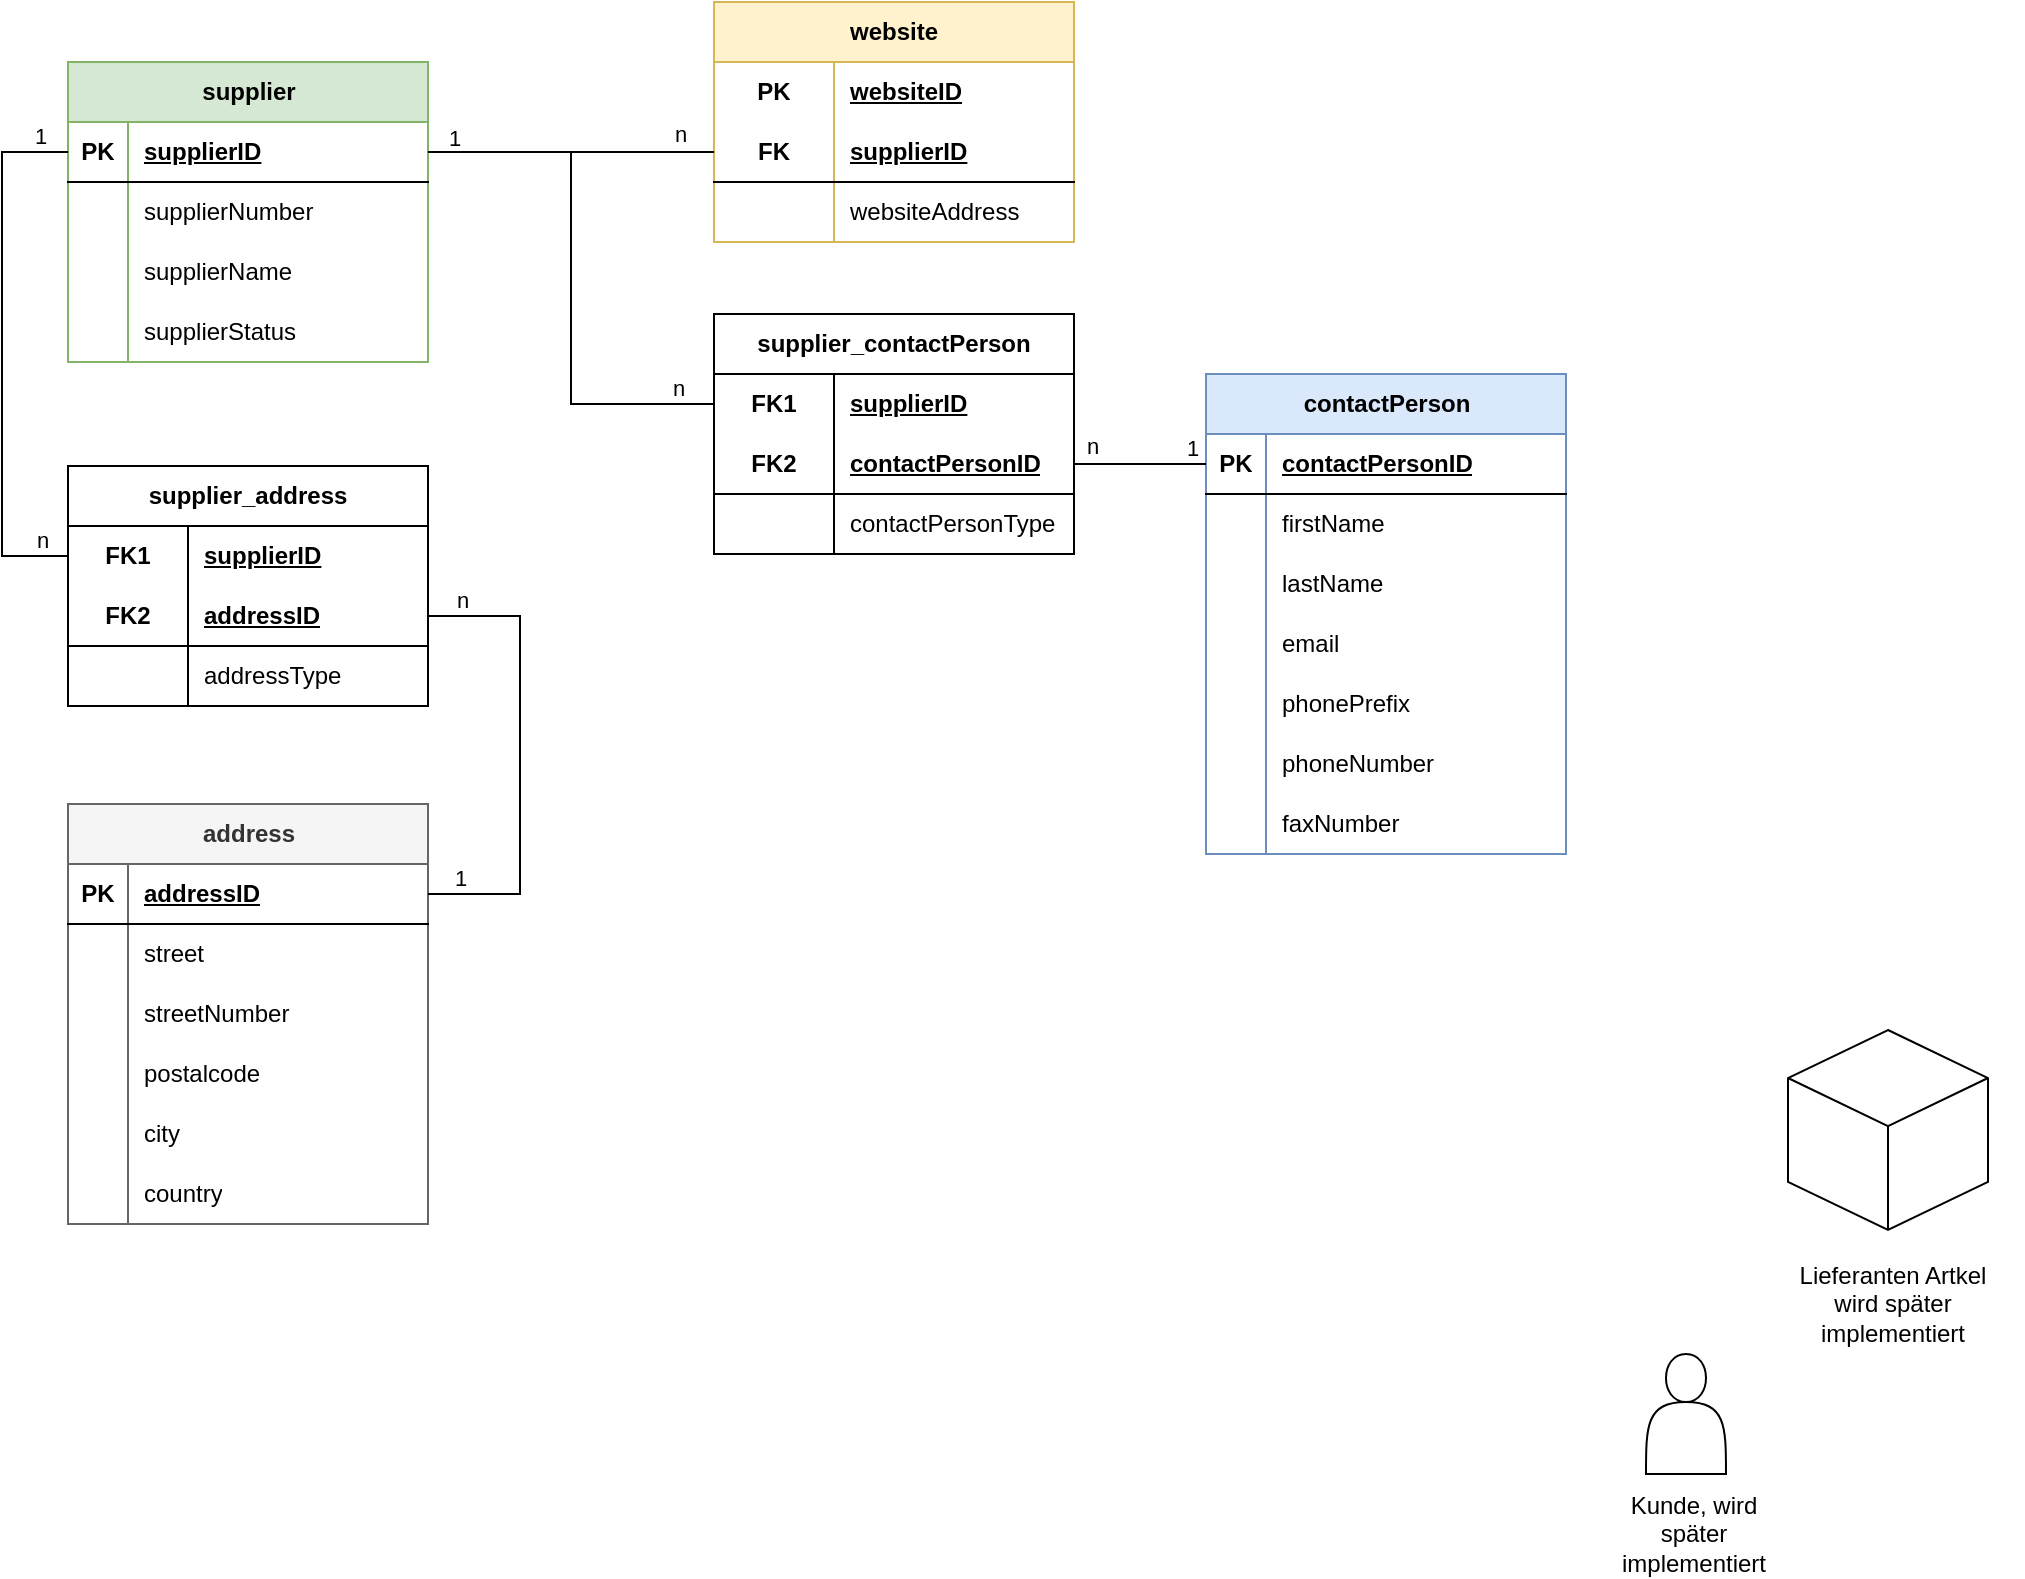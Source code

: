 <mxfile version="26.0.4">
  <diagram name="Seite-1" id="ZqkT0EBjjBWnLNbSsmL9">
    <mxGraphModel dx="1674" dy="844" grid="0" gridSize="10" guides="1" tooltips="1" connect="1" arrows="1" fold="1" page="1" pageScale="1" pageWidth="1169" pageHeight="827" math="0" shadow="0">
      <root>
        <mxCell id="0" />
        <mxCell id="1" parent="0" />
        <mxCell id="Qpo9xEbZR45TxY2aVurm-1" value="supplier" style="shape=table;startSize=30;container=1;collapsible=1;childLayout=tableLayout;fixedRows=1;rowLines=0;fontStyle=1;align=center;resizeLast=1;html=1;fillColor=#d5e8d4;strokeColor=#82b366;" parent="1" vertex="1">
          <mxGeometry x="54" y="38" width="180" height="150" as="geometry" />
        </mxCell>
        <mxCell id="Qpo9xEbZR45TxY2aVurm-2" value="" style="shape=tableRow;horizontal=0;startSize=0;swimlaneHead=0;swimlaneBody=0;fillColor=none;collapsible=0;dropTarget=0;points=[[0,0.5],[1,0.5]];portConstraint=eastwest;top=0;left=0;right=0;bottom=1;" parent="Qpo9xEbZR45TxY2aVurm-1" vertex="1">
          <mxGeometry y="30" width="180" height="30" as="geometry" />
        </mxCell>
        <mxCell id="Qpo9xEbZR45TxY2aVurm-3" value="PK" style="shape=partialRectangle;connectable=0;fillColor=none;top=0;left=0;bottom=0;right=0;fontStyle=1;overflow=hidden;whiteSpace=wrap;html=1;" parent="Qpo9xEbZR45TxY2aVurm-2" vertex="1">
          <mxGeometry width="30" height="30" as="geometry">
            <mxRectangle width="30" height="30" as="alternateBounds" />
          </mxGeometry>
        </mxCell>
        <mxCell id="Qpo9xEbZR45TxY2aVurm-4" value="supplierID" style="shape=partialRectangle;connectable=0;fillColor=none;top=0;left=0;bottom=0;right=0;align=left;spacingLeft=6;fontStyle=5;overflow=hidden;whiteSpace=wrap;html=1;" parent="Qpo9xEbZR45TxY2aVurm-2" vertex="1">
          <mxGeometry x="30" width="150" height="30" as="geometry">
            <mxRectangle width="150" height="30" as="alternateBounds" />
          </mxGeometry>
        </mxCell>
        <mxCell id="Qpo9xEbZR45TxY2aVurm-5" value="" style="shape=tableRow;horizontal=0;startSize=0;swimlaneHead=0;swimlaneBody=0;fillColor=none;collapsible=0;dropTarget=0;points=[[0,0.5],[1,0.5]];portConstraint=eastwest;top=0;left=0;right=0;bottom=0;" parent="Qpo9xEbZR45TxY2aVurm-1" vertex="1">
          <mxGeometry y="60" width="180" height="30" as="geometry" />
        </mxCell>
        <mxCell id="Qpo9xEbZR45TxY2aVurm-6" value="" style="shape=partialRectangle;connectable=0;fillColor=none;top=0;left=0;bottom=0;right=0;editable=1;overflow=hidden;whiteSpace=wrap;html=1;" parent="Qpo9xEbZR45TxY2aVurm-5" vertex="1">
          <mxGeometry width="30" height="30" as="geometry">
            <mxRectangle width="30" height="30" as="alternateBounds" />
          </mxGeometry>
        </mxCell>
        <mxCell id="Qpo9xEbZR45TxY2aVurm-7" value="supplierNumber" style="shape=partialRectangle;connectable=0;fillColor=none;top=0;left=0;bottom=0;right=0;align=left;spacingLeft=6;overflow=hidden;whiteSpace=wrap;html=1;" parent="Qpo9xEbZR45TxY2aVurm-5" vertex="1">
          <mxGeometry x="30" width="150" height="30" as="geometry">
            <mxRectangle width="150" height="30" as="alternateBounds" />
          </mxGeometry>
        </mxCell>
        <mxCell id="Qpo9xEbZR45TxY2aVurm-8" value="" style="shape=tableRow;horizontal=0;startSize=0;swimlaneHead=0;swimlaneBody=0;fillColor=none;collapsible=0;dropTarget=0;points=[[0,0.5],[1,0.5]];portConstraint=eastwest;top=0;left=0;right=0;bottom=0;" parent="Qpo9xEbZR45TxY2aVurm-1" vertex="1">
          <mxGeometry y="90" width="180" height="30" as="geometry" />
        </mxCell>
        <mxCell id="Qpo9xEbZR45TxY2aVurm-9" value="" style="shape=partialRectangle;connectable=0;fillColor=none;top=0;left=0;bottom=0;right=0;editable=1;overflow=hidden;whiteSpace=wrap;html=1;" parent="Qpo9xEbZR45TxY2aVurm-8" vertex="1">
          <mxGeometry width="30" height="30" as="geometry">
            <mxRectangle width="30" height="30" as="alternateBounds" />
          </mxGeometry>
        </mxCell>
        <mxCell id="Qpo9xEbZR45TxY2aVurm-10" value="supplierName" style="shape=partialRectangle;connectable=0;fillColor=none;top=0;left=0;bottom=0;right=0;align=left;spacingLeft=6;overflow=hidden;whiteSpace=wrap;html=1;" parent="Qpo9xEbZR45TxY2aVurm-8" vertex="1">
          <mxGeometry x="30" width="150" height="30" as="geometry">
            <mxRectangle width="150" height="30" as="alternateBounds" />
          </mxGeometry>
        </mxCell>
        <mxCell id="Qpo9xEbZR45TxY2aVurm-11" value="" style="shape=tableRow;horizontal=0;startSize=0;swimlaneHead=0;swimlaneBody=0;fillColor=none;collapsible=0;dropTarget=0;points=[[0,0.5],[1,0.5]];portConstraint=eastwest;top=0;left=0;right=0;bottom=0;" parent="Qpo9xEbZR45TxY2aVurm-1" vertex="1">
          <mxGeometry y="120" width="180" height="30" as="geometry" />
        </mxCell>
        <mxCell id="Qpo9xEbZR45TxY2aVurm-12" value="" style="shape=partialRectangle;connectable=0;fillColor=none;top=0;left=0;bottom=0;right=0;editable=1;overflow=hidden;whiteSpace=wrap;html=1;" parent="Qpo9xEbZR45TxY2aVurm-11" vertex="1">
          <mxGeometry width="30" height="30" as="geometry">
            <mxRectangle width="30" height="30" as="alternateBounds" />
          </mxGeometry>
        </mxCell>
        <mxCell id="Qpo9xEbZR45TxY2aVurm-13" value="supplierStatus" style="shape=partialRectangle;connectable=0;fillColor=none;top=0;left=0;bottom=0;right=0;align=left;spacingLeft=6;overflow=hidden;whiteSpace=wrap;html=1;" parent="Qpo9xEbZR45TxY2aVurm-11" vertex="1">
          <mxGeometry x="30" width="150" height="30" as="geometry">
            <mxRectangle width="150" height="30" as="alternateBounds" />
          </mxGeometry>
        </mxCell>
        <mxCell id="Qpo9xEbZR45TxY2aVurm-14" value="contactPerson" style="shape=table;startSize=30;container=1;collapsible=1;childLayout=tableLayout;fixedRows=1;rowLines=0;fontStyle=1;align=center;resizeLast=1;html=1;fillColor=#dae8fc;strokeColor=#6c8ebf;" parent="1" vertex="1">
          <mxGeometry x="623" y="194" width="180" height="240" as="geometry" />
        </mxCell>
        <mxCell id="Qpo9xEbZR45TxY2aVurm-15" value="" style="shape=tableRow;horizontal=0;startSize=0;swimlaneHead=0;swimlaneBody=0;fillColor=none;collapsible=0;dropTarget=0;points=[[0,0.5],[1,0.5]];portConstraint=eastwest;top=0;left=0;right=0;bottom=1;" parent="Qpo9xEbZR45TxY2aVurm-14" vertex="1">
          <mxGeometry y="30" width="180" height="30" as="geometry" />
        </mxCell>
        <mxCell id="Qpo9xEbZR45TxY2aVurm-16" value="PK" style="shape=partialRectangle;connectable=0;fillColor=none;top=0;left=0;bottom=0;right=0;fontStyle=1;overflow=hidden;whiteSpace=wrap;html=1;" parent="Qpo9xEbZR45TxY2aVurm-15" vertex="1">
          <mxGeometry width="30" height="30" as="geometry">
            <mxRectangle width="30" height="30" as="alternateBounds" />
          </mxGeometry>
        </mxCell>
        <mxCell id="Qpo9xEbZR45TxY2aVurm-17" value="contactPersonID" style="shape=partialRectangle;connectable=0;fillColor=none;top=0;left=0;bottom=0;right=0;align=left;spacingLeft=6;fontStyle=5;overflow=hidden;whiteSpace=wrap;html=1;" parent="Qpo9xEbZR45TxY2aVurm-15" vertex="1">
          <mxGeometry x="30" width="150" height="30" as="geometry">
            <mxRectangle width="150" height="30" as="alternateBounds" />
          </mxGeometry>
        </mxCell>
        <mxCell id="Qpo9xEbZR45TxY2aVurm-18" value="" style="shape=tableRow;horizontal=0;startSize=0;swimlaneHead=0;swimlaneBody=0;fillColor=none;collapsible=0;dropTarget=0;points=[[0,0.5],[1,0.5]];portConstraint=eastwest;top=0;left=0;right=0;bottom=0;" parent="Qpo9xEbZR45TxY2aVurm-14" vertex="1">
          <mxGeometry y="60" width="180" height="30" as="geometry" />
        </mxCell>
        <mxCell id="Qpo9xEbZR45TxY2aVurm-19" value="" style="shape=partialRectangle;connectable=0;fillColor=none;top=0;left=0;bottom=0;right=0;editable=1;overflow=hidden;whiteSpace=wrap;html=1;" parent="Qpo9xEbZR45TxY2aVurm-18" vertex="1">
          <mxGeometry width="30" height="30" as="geometry">
            <mxRectangle width="30" height="30" as="alternateBounds" />
          </mxGeometry>
        </mxCell>
        <mxCell id="Qpo9xEbZR45TxY2aVurm-20" value="firstName" style="shape=partialRectangle;connectable=0;fillColor=none;top=0;left=0;bottom=0;right=0;align=left;spacingLeft=6;overflow=hidden;whiteSpace=wrap;html=1;" parent="Qpo9xEbZR45TxY2aVurm-18" vertex="1">
          <mxGeometry x="30" width="150" height="30" as="geometry">
            <mxRectangle width="150" height="30" as="alternateBounds" />
          </mxGeometry>
        </mxCell>
        <mxCell id="Qpo9xEbZR45TxY2aVurm-21" value="" style="shape=tableRow;horizontal=0;startSize=0;swimlaneHead=0;swimlaneBody=0;fillColor=none;collapsible=0;dropTarget=0;points=[[0,0.5],[1,0.5]];portConstraint=eastwest;top=0;left=0;right=0;bottom=0;" parent="Qpo9xEbZR45TxY2aVurm-14" vertex="1">
          <mxGeometry y="90" width="180" height="30" as="geometry" />
        </mxCell>
        <mxCell id="Qpo9xEbZR45TxY2aVurm-22" value="" style="shape=partialRectangle;connectable=0;fillColor=none;top=0;left=0;bottom=0;right=0;editable=1;overflow=hidden;whiteSpace=wrap;html=1;" parent="Qpo9xEbZR45TxY2aVurm-21" vertex="1">
          <mxGeometry width="30" height="30" as="geometry">
            <mxRectangle width="30" height="30" as="alternateBounds" />
          </mxGeometry>
        </mxCell>
        <mxCell id="Qpo9xEbZR45TxY2aVurm-23" value="lastName" style="shape=partialRectangle;connectable=0;fillColor=none;top=0;left=0;bottom=0;right=0;align=left;spacingLeft=6;overflow=hidden;whiteSpace=wrap;html=1;" parent="Qpo9xEbZR45TxY2aVurm-21" vertex="1">
          <mxGeometry x="30" width="150" height="30" as="geometry">
            <mxRectangle width="150" height="30" as="alternateBounds" />
          </mxGeometry>
        </mxCell>
        <mxCell id="Qpo9xEbZR45TxY2aVurm-24" value="" style="shape=tableRow;horizontal=0;startSize=0;swimlaneHead=0;swimlaneBody=0;fillColor=none;collapsible=0;dropTarget=0;points=[[0,0.5],[1,0.5]];portConstraint=eastwest;top=0;left=0;right=0;bottom=0;" parent="Qpo9xEbZR45TxY2aVurm-14" vertex="1">
          <mxGeometry y="120" width="180" height="30" as="geometry" />
        </mxCell>
        <mxCell id="Qpo9xEbZR45TxY2aVurm-25" value="" style="shape=partialRectangle;connectable=0;fillColor=none;top=0;left=0;bottom=0;right=0;editable=1;overflow=hidden;whiteSpace=wrap;html=1;" parent="Qpo9xEbZR45TxY2aVurm-24" vertex="1">
          <mxGeometry width="30" height="30" as="geometry">
            <mxRectangle width="30" height="30" as="alternateBounds" />
          </mxGeometry>
        </mxCell>
        <mxCell id="Qpo9xEbZR45TxY2aVurm-26" value="email" style="shape=partialRectangle;connectable=0;fillColor=none;top=0;left=0;bottom=0;right=0;align=left;spacingLeft=6;overflow=hidden;whiteSpace=wrap;html=1;" parent="Qpo9xEbZR45TxY2aVurm-24" vertex="1">
          <mxGeometry x="30" width="150" height="30" as="geometry">
            <mxRectangle width="150" height="30" as="alternateBounds" />
          </mxGeometry>
        </mxCell>
        <mxCell id="Qpo9xEbZR45TxY2aVurm-68" value="" style="shape=tableRow;horizontal=0;startSize=0;swimlaneHead=0;swimlaneBody=0;fillColor=none;collapsible=0;dropTarget=0;points=[[0,0.5],[1,0.5]];portConstraint=eastwest;top=0;left=0;right=0;bottom=0;" parent="Qpo9xEbZR45TxY2aVurm-14" vertex="1">
          <mxGeometry y="150" width="180" height="30" as="geometry" />
        </mxCell>
        <mxCell id="Qpo9xEbZR45TxY2aVurm-69" value="" style="shape=partialRectangle;connectable=0;fillColor=none;top=0;left=0;bottom=0;right=0;editable=1;overflow=hidden;whiteSpace=wrap;html=1;" parent="Qpo9xEbZR45TxY2aVurm-68" vertex="1">
          <mxGeometry width="30" height="30" as="geometry">
            <mxRectangle width="30" height="30" as="alternateBounds" />
          </mxGeometry>
        </mxCell>
        <mxCell id="Qpo9xEbZR45TxY2aVurm-70" value="phonePrefix" style="shape=partialRectangle;connectable=0;fillColor=none;top=0;left=0;bottom=0;right=0;align=left;spacingLeft=6;overflow=hidden;whiteSpace=wrap;html=1;" parent="Qpo9xEbZR45TxY2aVurm-68" vertex="1">
          <mxGeometry x="30" width="150" height="30" as="geometry">
            <mxRectangle width="150" height="30" as="alternateBounds" />
          </mxGeometry>
        </mxCell>
        <mxCell id="Qpo9xEbZR45TxY2aVurm-71" value="" style="shape=tableRow;horizontal=0;startSize=0;swimlaneHead=0;swimlaneBody=0;fillColor=none;collapsible=0;dropTarget=0;points=[[0,0.5],[1,0.5]];portConstraint=eastwest;top=0;left=0;right=0;bottom=0;" parent="Qpo9xEbZR45TxY2aVurm-14" vertex="1">
          <mxGeometry y="180" width="180" height="30" as="geometry" />
        </mxCell>
        <mxCell id="Qpo9xEbZR45TxY2aVurm-72" value="" style="shape=partialRectangle;connectable=0;fillColor=none;top=0;left=0;bottom=0;right=0;editable=1;overflow=hidden;whiteSpace=wrap;html=1;" parent="Qpo9xEbZR45TxY2aVurm-71" vertex="1">
          <mxGeometry width="30" height="30" as="geometry">
            <mxRectangle width="30" height="30" as="alternateBounds" />
          </mxGeometry>
        </mxCell>
        <mxCell id="Qpo9xEbZR45TxY2aVurm-73" value="phoneNumber" style="shape=partialRectangle;connectable=0;fillColor=none;top=0;left=0;bottom=0;right=0;align=left;spacingLeft=6;overflow=hidden;whiteSpace=wrap;html=1;" parent="Qpo9xEbZR45TxY2aVurm-71" vertex="1">
          <mxGeometry x="30" width="150" height="30" as="geometry">
            <mxRectangle width="150" height="30" as="alternateBounds" />
          </mxGeometry>
        </mxCell>
        <mxCell id="Qpo9xEbZR45TxY2aVurm-74" value="" style="shape=tableRow;horizontal=0;startSize=0;swimlaneHead=0;swimlaneBody=0;fillColor=none;collapsible=0;dropTarget=0;points=[[0,0.5],[1,0.5]];portConstraint=eastwest;top=0;left=0;right=0;bottom=0;" parent="Qpo9xEbZR45TxY2aVurm-14" vertex="1">
          <mxGeometry y="210" width="180" height="30" as="geometry" />
        </mxCell>
        <mxCell id="Qpo9xEbZR45TxY2aVurm-75" value="" style="shape=partialRectangle;connectable=0;fillColor=none;top=0;left=0;bottom=0;right=0;editable=1;overflow=hidden;whiteSpace=wrap;html=1;" parent="Qpo9xEbZR45TxY2aVurm-74" vertex="1">
          <mxGeometry width="30" height="30" as="geometry">
            <mxRectangle width="30" height="30" as="alternateBounds" />
          </mxGeometry>
        </mxCell>
        <mxCell id="Qpo9xEbZR45TxY2aVurm-76" value="faxNumber" style="shape=partialRectangle;connectable=0;fillColor=none;top=0;left=0;bottom=0;right=0;align=left;spacingLeft=6;overflow=hidden;whiteSpace=wrap;html=1;" parent="Qpo9xEbZR45TxY2aVurm-74" vertex="1">
          <mxGeometry x="30" width="150" height="30" as="geometry">
            <mxRectangle width="150" height="30" as="alternateBounds" />
          </mxGeometry>
        </mxCell>
        <mxCell id="Qpo9xEbZR45TxY2aVurm-27" value="address" style="shape=table;startSize=30;container=1;collapsible=1;childLayout=tableLayout;fixedRows=1;rowLines=0;fontStyle=1;align=center;resizeLast=1;html=1;fillColor=#f5f5f5;strokeColor=#666666;fontColor=#333333;" parent="1" vertex="1">
          <mxGeometry x="54" y="409" width="180" height="210" as="geometry" />
        </mxCell>
        <mxCell id="Qpo9xEbZR45TxY2aVurm-28" value="" style="shape=tableRow;horizontal=0;startSize=0;swimlaneHead=0;swimlaneBody=0;fillColor=none;collapsible=0;dropTarget=0;points=[[0,0.5],[1,0.5]];portConstraint=eastwest;top=0;left=0;right=0;bottom=1;" parent="Qpo9xEbZR45TxY2aVurm-27" vertex="1">
          <mxGeometry y="30" width="180" height="30" as="geometry" />
        </mxCell>
        <mxCell id="Qpo9xEbZR45TxY2aVurm-29" value="PK" style="shape=partialRectangle;connectable=0;fillColor=none;top=0;left=0;bottom=0;right=0;fontStyle=1;overflow=hidden;whiteSpace=wrap;html=1;" parent="Qpo9xEbZR45TxY2aVurm-28" vertex="1">
          <mxGeometry width="30" height="30" as="geometry">
            <mxRectangle width="30" height="30" as="alternateBounds" />
          </mxGeometry>
        </mxCell>
        <mxCell id="Qpo9xEbZR45TxY2aVurm-30" value="addressID" style="shape=partialRectangle;connectable=0;fillColor=none;top=0;left=0;bottom=0;right=0;align=left;spacingLeft=6;fontStyle=5;overflow=hidden;whiteSpace=wrap;html=1;" parent="Qpo9xEbZR45TxY2aVurm-28" vertex="1">
          <mxGeometry x="30" width="150" height="30" as="geometry">
            <mxRectangle width="150" height="30" as="alternateBounds" />
          </mxGeometry>
        </mxCell>
        <mxCell id="Qpo9xEbZR45TxY2aVurm-31" value="" style="shape=tableRow;horizontal=0;startSize=0;swimlaneHead=0;swimlaneBody=0;fillColor=none;collapsible=0;dropTarget=0;points=[[0,0.5],[1,0.5]];portConstraint=eastwest;top=0;left=0;right=0;bottom=0;" parent="Qpo9xEbZR45TxY2aVurm-27" vertex="1">
          <mxGeometry y="60" width="180" height="30" as="geometry" />
        </mxCell>
        <mxCell id="Qpo9xEbZR45TxY2aVurm-32" value="" style="shape=partialRectangle;connectable=0;fillColor=none;top=0;left=0;bottom=0;right=0;editable=1;overflow=hidden;whiteSpace=wrap;html=1;" parent="Qpo9xEbZR45TxY2aVurm-31" vertex="1">
          <mxGeometry width="30" height="30" as="geometry">
            <mxRectangle width="30" height="30" as="alternateBounds" />
          </mxGeometry>
        </mxCell>
        <mxCell id="Qpo9xEbZR45TxY2aVurm-33" value="street" style="shape=partialRectangle;connectable=0;fillColor=none;top=0;left=0;bottom=0;right=0;align=left;spacingLeft=6;overflow=hidden;whiteSpace=wrap;html=1;" parent="Qpo9xEbZR45TxY2aVurm-31" vertex="1">
          <mxGeometry x="30" width="150" height="30" as="geometry">
            <mxRectangle width="150" height="30" as="alternateBounds" />
          </mxGeometry>
        </mxCell>
        <mxCell id="Qpo9xEbZR45TxY2aVurm-34" value="" style="shape=tableRow;horizontal=0;startSize=0;swimlaneHead=0;swimlaneBody=0;fillColor=none;collapsible=0;dropTarget=0;points=[[0,0.5],[1,0.5]];portConstraint=eastwest;top=0;left=0;right=0;bottom=0;" parent="Qpo9xEbZR45TxY2aVurm-27" vertex="1">
          <mxGeometry y="90" width="180" height="30" as="geometry" />
        </mxCell>
        <mxCell id="Qpo9xEbZR45TxY2aVurm-35" value="" style="shape=partialRectangle;connectable=0;fillColor=none;top=0;left=0;bottom=0;right=0;editable=1;overflow=hidden;whiteSpace=wrap;html=1;" parent="Qpo9xEbZR45TxY2aVurm-34" vertex="1">
          <mxGeometry width="30" height="30" as="geometry">
            <mxRectangle width="30" height="30" as="alternateBounds" />
          </mxGeometry>
        </mxCell>
        <mxCell id="Qpo9xEbZR45TxY2aVurm-36" value="streetNumber" style="shape=partialRectangle;connectable=0;fillColor=none;top=0;left=0;bottom=0;right=0;align=left;spacingLeft=6;overflow=hidden;whiteSpace=wrap;html=1;" parent="Qpo9xEbZR45TxY2aVurm-34" vertex="1">
          <mxGeometry x="30" width="150" height="30" as="geometry">
            <mxRectangle width="150" height="30" as="alternateBounds" />
          </mxGeometry>
        </mxCell>
        <mxCell id="Qpo9xEbZR45TxY2aVurm-37" value="" style="shape=tableRow;horizontal=0;startSize=0;swimlaneHead=0;swimlaneBody=0;fillColor=none;collapsible=0;dropTarget=0;points=[[0,0.5],[1,0.5]];portConstraint=eastwest;top=0;left=0;right=0;bottom=0;" parent="Qpo9xEbZR45TxY2aVurm-27" vertex="1">
          <mxGeometry y="120" width="180" height="30" as="geometry" />
        </mxCell>
        <mxCell id="Qpo9xEbZR45TxY2aVurm-38" value="" style="shape=partialRectangle;connectable=0;fillColor=none;top=0;left=0;bottom=0;right=0;editable=1;overflow=hidden;whiteSpace=wrap;html=1;" parent="Qpo9xEbZR45TxY2aVurm-37" vertex="1">
          <mxGeometry width="30" height="30" as="geometry">
            <mxRectangle width="30" height="30" as="alternateBounds" />
          </mxGeometry>
        </mxCell>
        <mxCell id="Qpo9xEbZR45TxY2aVurm-39" value="postalcode" style="shape=partialRectangle;connectable=0;fillColor=none;top=0;left=0;bottom=0;right=0;align=left;spacingLeft=6;overflow=hidden;whiteSpace=wrap;html=1;" parent="Qpo9xEbZR45TxY2aVurm-37" vertex="1">
          <mxGeometry x="30" width="150" height="30" as="geometry">
            <mxRectangle width="150" height="30" as="alternateBounds" />
          </mxGeometry>
        </mxCell>
        <mxCell id="Qpo9xEbZR45TxY2aVurm-56" value="" style="shape=tableRow;horizontal=0;startSize=0;swimlaneHead=0;swimlaneBody=0;fillColor=none;collapsible=0;dropTarget=0;points=[[0,0.5],[1,0.5]];portConstraint=eastwest;top=0;left=0;right=0;bottom=0;" parent="Qpo9xEbZR45TxY2aVurm-27" vertex="1">
          <mxGeometry y="150" width="180" height="30" as="geometry" />
        </mxCell>
        <mxCell id="Qpo9xEbZR45TxY2aVurm-57" value="" style="shape=partialRectangle;connectable=0;fillColor=none;top=0;left=0;bottom=0;right=0;editable=1;overflow=hidden;whiteSpace=wrap;html=1;" parent="Qpo9xEbZR45TxY2aVurm-56" vertex="1">
          <mxGeometry width="30" height="30" as="geometry">
            <mxRectangle width="30" height="30" as="alternateBounds" />
          </mxGeometry>
        </mxCell>
        <mxCell id="Qpo9xEbZR45TxY2aVurm-58" value="city" style="shape=partialRectangle;connectable=0;fillColor=none;top=0;left=0;bottom=0;right=0;align=left;spacingLeft=6;overflow=hidden;whiteSpace=wrap;html=1;" parent="Qpo9xEbZR45TxY2aVurm-56" vertex="1">
          <mxGeometry x="30" width="150" height="30" as="geometry">
            <mxRectangle width="150" height="30" as="alternateBounds" />
          </mxGeometry>
        </mxCell>
        <mxCell id="Qpo9xEbZR45TxY2aVurm-59" value="" style="shape=tableRow;horizontal=0;startSize=0;swimlaneHead=0;swimlaneBody=0;fillColor=none;collapsible=0;dropTarget=0;points=[[0,0.5],[1,0.5]];portConstraint=eastwest;top=0;left=0;right=0;bottom=0;" parent="Qpo9xEbZR45TxY2aVurm-27" vertex="1">
          <mxGeometry y="180" width="180" height="30" as="geometry" />
        </mxCell>
        <mxCell id="Qpo9xEbZR45TxY2aVurm-60" value="" style="shape=partialRectangle;connectable=0;fillColor=none;top=0;left=0;bottom=0;right=0;editable=1;overflow=hidden;whiteSpace=wrap;html=1;" parent="Qpo9xEbZR45TxY2aVurm-59" vertex="1">
          <mxGeometry width="30" height="30" as="geometry">
            <mxRectangle width="30" height="30" as="alternateBounds" />
          </mxGeometry>
        </mxCell>
        <mxCell id="Qpo9xEbZR45TxY2aVurm-61" value="country" style="shape=partialRectangle;connectable=0;fillColor=none;top=0;left=0;bottom=0;right=0;align=left;spacingLeft=6;overflow=hidden;whiteSpace=wrap;html=1;" parent="Qpo9xEbZR45TxY2aVurm-59" vertex="1">
          <mxGeometry x="30" width="150" height="30" as="geometry">
            <mxRectangle width="150" height="30" as="alternateBounds" />
          </mxGeometry>
        </mxCell>
        <mxCell id="Qpo9xEbZR45TxY2aVurm-43" value="supplier_address" style="shape=table;startSize=30;container=1;collapsible=1;childLayout=tableLayout;fixedRows=1;rowLines=0;fontStyle=1;align=center;resizeLast=1;html=1;whiteSpace=wrap;" parent="1" vertex="1">
          <mxGeometry x="54" y="240" width="180" height="120" as="geometry" />
        </mxCell>
        <mxCell id="Qpo9xEbZR45TxY2aVurm-44" value="" style="shape=tableRow;horizontal=0;startSize=0;swimlaneHead=0;swimlaneBody=0;fillColor=none;collapsible=0;dropTarget=0;points=[[0,0.5],[1,0.5]];portConstraint=eastwest;top=0;left=0;right=0;bottom=0;html=1;" parent="Qpo9xEbZR45TxY2aVurm-43" vertex="1">
          <mxGeometry y="30" width="180" height="30" as="geometry" />
        </mxCell>
        <mxCell id="Qpo9xEbZR45TxY2aVurm-45" value="FK1" style="shape=partialRectangle;connectable=0;fillColor=none;top=0;left=0;bottom=0;right=0;fontStyle=1;overflow=hidden;html=1;whiteSpace=wrap;" parent="Qpo9xEbZR45TxY2aVurm-44" vertex="1">
          <mxGeometry width="60" height="30" as="geometry">
            <mxRectangle width="60" height="30" as="alternateBounds" />
          </mxGeometry>
        </mxCell>
        <mxCell id="Qpo9xEbZR45TxY2aVurm-46" value="supplierID" style="shape=partialRectangle;connectable=0;fillColor=none;top=0;left=0;bottom=0;right=0;align=left;spacingLeft=6;fontStyle=5;overflow=hidden;html=1;whiteSpace=wrap;" parent="Qpo9xEbZR45TxY2aVurm-44" vertex="1">
          <mxGeometry x="60" width="120" height="30" as="geometry">
            <mxRectangle width="120" height="30" as="alternateBounds" />
          </mxGeometry>
        </mxCell>
        <mxCell id="Qpo9xEbZR45TxY2aVurm-47" value="" style="shape=tableRow;horizontal=0;startSize=0;swimlaneHead=0;swimlaneBody=0;fillColor=none;collapsible=0;dropTarget=0;points=[[0,0.5],[1,0.5]];portConstraint=eastwest;top=0;left=0;right=0;bottom=1;html=1;" parent="Qpo9xEbZR45TxY2aVurm-43" vertex="1">
          <mxGeometry y="60" width="180" height="30" as="geometry" />
        </mxCell>
        <mxCell id="Qpo9xEbZR45TxY2aVurm-48" value="FK2" style="shape=partialRectangle;connectable=0;fillColor=none;top=0;left=0;bottom=0;right=0;fontStyle=1;overflow=hidden;html=1;whiteSpace=wrap;" parent="Qpo9xEbZR45TxY2aVurm-47" vertex="1">
          <mxGeometry width="60" height="30" as="geometry">
            <mxRectangle width="60" height="30" as="alternateBounds" />
          </mxGeometry>
        </mxCell>
        <mxCell id="Qpo9xEbZR45TxY2aVurm-49" value="addressID" style="shape=partialRectangle;connectable=0;fillColor=none;top=0;left=0;bottom=0;right=0;align=left;spacingLeft=6;fontStyle=5;overflow=hidden;html=1;whiteSpace=wrap;" parent="Qpo9xEbZR45TxY2aVurm-47" vertex="1">
          <mxGeometry x="60" width="120" height="30" as="geometry">
            <mxRectangle width="120" height="30" as="alternateBounds" />
          </mxGeometry>
        </mxCell>
        <mxCell id="Qpo9xEbZR45TxY2aVurm-50" value="" style="shape=tableRow;horizontal=0;startSize=0;swimlaneHead=0;swimlaneBody=0;fillColor=none;collapsible=0;dropTarget=0;points=[[0,0.5],[1,0.5]];portConstraint=eastwest;top=0;left=0;right=0;bottom=0;html=1;" parent="Qpo9xEbZR45TxY2aVurm-43" vertex="1">
          <mxGeometry y="90" width="180" height="30" as="geometry" />
        </mxCell>
        <mxCell id="Qpo9xEbZR45TxY2aVurm-51" value="" style="shape=partialRectangle;connectable=0;fillColor=none;top=0;left=0;bottom=0;right=0;editable=1;overflow=hidden;html=1;whiteSpace=wrap;" parent="Qpo9xEbZR45TxY2aVurm-50" vertex="1">
          <mxGeometry width="60" height="30" as="geometry">
            <mxRectangle width="60" height="30" as="alternateBounds" />
          </mxGeometry>
        </mxCell>
        <mxCell id="Qpo9xEbZR45TxY2aVurm-52" value="addressType" style="shape=partialRectangle;connectable=0;fillColor=none;top=0;left=0;bottom=0;right=0;align=left;spacingLeft=6;overflow=hidden;html=1;whiteSpace=wrap;" parent="Qpo9xEbZR45TxY2aVurm-50" vertex="1">
          <mxGeometry x="60" width="120" height="30" as="geometry">
            <mxRectangle width="120" height="30" as="alternateBounds" />
          </mxGeometry>
        </mxCell>
        <mxCell id="Qpo9xEbZR45TxY2aVurm-77" value="supplier_contactPerson" style="shape=table;startSize=30;container=1;collapsible=1;childLayout=tableLayout;fixedRows=1;rowLines=0;fontStyle=1;align=center;resizeLast=1;html=1;whiteSpace=wrap;" parent="1" vertex="1">
          <mxGeometry x="377" y="164" width="180" height="120" as="geometry" />
        </mxCell>
        <mxCell id="Qpo9xEbZR45TxY2aVurm-78" value="" style="shape=tableRow;horizontal=0;startSize=0;swimlaneHead=0;swimlaneBody=0;fillColor=none;collapsible=0;dropTarget=0;points=[[0,0.5],[1,0.5]];portConstraint=eastwest;top=0;left=0;right=0;bottom=0;html=1;" parent="Qpo9xEbZR45TxY2aVurm-77" vertex="1">
          <mxGeometry y="30" width="180" height="30" as="geometry" />
        </mxCell>
        <mxCell id="Qpo9xEbZR45TxY2aVurm-79" value="FK1" style="shape=partialRectangle;connectable=0;fillColor=none;top=0;left=0;bottom=0;right=0;fontStyle=1;overflow=hidden;html=1;whiteSpace=wrap;" parent="Qpo9xEbZR45TxY2aVurm-78" vertex="1">
          <mxGeometry width="60" height="30" as="geometry">
            <mxRectangle width="60" height="30" as="alternateBounds" />
          </mxGeometry>
        </mxCell>
        <mxCell id="Qpo9xEbZR45TxY2aVurm-80" value="supplierID" style="shape=partialRectangle;connectable=0;fillColor=none;top=0;left=0;bottom=0;right=0;align=left;spacingLeft=6;fontStyle=5;overflow=hidden;html=1;whiteSpace=wrap;" parent="Qpo9xEbZR45TxY2aVurm-78" vertex="1">
          <mxGeometry x="60" width="120" height="30" as="geometry">
            <mxRectangle width="120" height="30" as="alternateBounds" />
          </mxGeometry>
        </mxCell>
        <mxCell id="Qpo9xEbZR45TxY2aVurm-81" value="" style="shape=tableRow;horizontal=0;startSize=0;swimlaneHead=0;swimlaneBody=0;fillColor=none;collapsible=0;dropTarget=0;points=[[0,0.5],[1,0.5]];portConstraint=eastwest;top=0;left=0;right=0;bottom=1;html=1;" parent="Qpo9xEbZR45TxY2aVurm-77" vertex="1">
          <mxGeometry y="60" width="180" height="30" as="geometry" />
        </mxCell>
        <mxCell id="Qpo9xEbZR45TxY2aVurm-82" value="FK2" style="shape=partialRectangle;connectable=0;fillColor=none;top=0;left=0;bottom=0;right=0;fontStyle=1;overflow=hidden;html=1;whiteSpace=wrap;" parent="Qpo9xEbZR45TxY2aVurm-81" vertex="1">
          <mxGeometry width="60" height="30" as="geometry">
            <mxRectangle width="60" height="30" as="alternateBounds" />
          </mxGeometry>
        </mxCell>
        <mxCell id="Qpo9xEbZR45TxY2aVurm-83" value="contactPersonID" style="shape=partialRectangle;connectable=0;fillColor=none;top=0;left=0;bottom=0;right=0;align=left;spacingLeft=6;fontStyle=5;overflow=hidden;html=1;whiteSpace=wrap;" parent="Qpo9xEbZR45TxY2aVurm-81" vertex="1">
          <mxGeometry x="60" width="120" height="30" as="geometry">
            <mxRectangle width="120" height="30" as="alternateBounds" />
          </mxGeometry>
        </mxCell>
        <mxCell id="Qpo9xEbZR45TxY2aVurm-87" value="" style="shape=tableRow;horizontal=0;startSize=0;swimlaneHead=0;swimlaneBody=0;fillColor=none;collapsible=0;dropTarget=0;points=[[0,0.5],[1,0.5]];portConstraint=eastwest;top=0;left=0;right=0;bottom=0;html=1;" parent="Qpo9xEbZR45TxY2aVurm-77" vertex="1">
          <mxGeometry y="90" width="180" height="30" as="geometry" />
        </mxCell>
        <mxCell id="Qpo9xEbZR45TxY2aVurm-88" value="" style="shape=partialRectangle;connectable=0;fillColor=none;top=0;left=0;bottom=0;right=0;editable=1;overflow=hidden;html=1;whiteSpace=wrap;" parent="Qpo9xEbZR45TxY2aVurm-87" vertex="1">
          <mxGeometry width="60" height="30" as="geometry">
            <mxRectangle width="60" height="30" as="alternateBounds" />
          </mxGeometry>
        </mxCell>
        <mxCell id="Qpo9xEbZR45TxY2aVurm-89" value="contactPersonType" style="shape=partialRectangle;connectable=0;fillColor=none;top=0;left=0;bottom=0;right=0;align=left;spacingLeft=6;overflow=hidden;html=1;whiteSpace=wrap;" parent="Qpo9xEbZR45TxY2aVurm-87" vertex="1">
          <mxGeometry x="60" width="120" height="30" as="geometry">
            <mxRectangle width="120" height="30" as="alternateBounds" />
          </mxGeometry>
        </mxCell>
        <mxCell id="Qpo9xEbZR45TxY2aVurm-108" value="website" style="shape=table;startSize=30;container=1;collapsible=1;childLayout=tableLayout;fixedRows=1;rowLines=0;fontStyle=1;align=center;resizeLast=1;html=1;whiteSpace=wrap;fillColor=#fff2cc;strokeColor=#d6b656;" parent="1" vertex="1">
          <mxGeometry x="377" y="8" width="180" height="120" as="geometry" />
        </mxCell>
        <mxCell id="Qpo9xEbZR45TxY2aVurm-109" value="" style="shape=tableRow;horizontal=0;startSize=0;swimlaneHead=0;swimlaneBody=0;fillColor=none;collapsible=0;dropTarget=0;points=[[0,0.5],[1,0.5]];portConstraint=eastwest;top=0;left=0;right=0;bottom=0;html=1;" parent="Qpo9xEbZR45TxY2aVurm-108" vertex="1">
          <mxGeometry y="30" width="180" height="30" as="geometry" />
        </mxCell>
        <mxCell id="Qpo9xEbZR45TxY2aVurm-110" value="PK" style="shape=partialRectangle;connectable=0;fillColor=none;top=0;left=0;bottom=0;right=0;fontStyle=1;overflow=hidden;html=1;whiteSpace=wrap;" parent="Qpo9xEbZR45TxY2aVurm-109" vertex="1">
          <mxGeometry width="60" height="30" as="geometry">
            <mxRectangle width="60" height="30" as="alternateBounds" />
          </mxGeometry>
        </mxCell>
        <mxCell id="Qpo9xEbZR45TxY2aVurm-111" value="websiteID" style="shape=partialRectangle;connectable=0;fillColor=none;top=0;left=0;bottom=0;right=0;align=left;spacingLeft=6;fontStyle=5;overflow=hidden;html=1;whiteSpace=wrap;" parent="Qpo9xEbZR45TxY2aVurm-109" vertex="1">
          <mxGeometry x="60" width="120" height="30" as="geometry">
            <mxRectangle width="120" height="30" as="alternateBounds" />
          </mxGeometry>
        </mxCell>
        <mxCell id="Qpo9xEbZR45TxY2aVurm-112" value="" style="shape=tableRow;horizontal=0;startSize=0;swimlaneHead=0;swimlaneBody=0;fillColor=none;collapsible=0;dropTarget=0;points=[[0,0.5],[1,0.5]];portConstraint=eastwest;top=0;left=0;right=0;bottom=1;html=1;" parent="Qpo9xEbZR45TxY2aVurm-108" vertex="1">
          <mxGeometry y="60" width="180" height="30" as="geometry" />
        </mxCell>
        <mxCell id="Qpo9xEbZR45TxY2aVurm-113" value="FK" style="shape=partialRectangle;connectable=0;fillColor=none;top=0;left=0;bottom=0;right=0;fontStyle=1;overflow=hidden;html=1;whiteSpace=wrap;" parent="Qpo9xEbZR45TxY2aVurm-112" vertex="1">
          <mxGeometry width="60" height="30" as="geometry">
            <mxRectangle width="60" height="30" as="alternateBounds" />
          </mxGeometry>
        </mxCell>
        <mxCell id="Qpo9xEbZR45TxY2aVurm-114" value="supplierID" style="shape=partialRectangle;connectable=0;fillColor=none;top=0;left=0;bottom=0;right=0;align=left;spacingLeft=6;fontStyle=5;overflow=hidden;html=1;whiteSpace=wrap;" parent="Qpo9xEbZR45TxY2aVurm-112" vertex="1">
          <mxGeometry x="60" width="120" height="30" as="geometry">
            <mxRectangle width="120" height="30" as="alternateBounds" />
          </mxGeometry>
        </mxCell>
        <mxCell id="Qpo9xEbZR45TxY2aVurm-115" value="" style="shape=tableRow;horizontal=0;startSize=0;swimlaneHead=0;swimlaneBody=0;fillColor=none;collapsible=0;dropTarget=0;points=[[0,0.5],[1,0.5]];portConstraint=eastwest;top=0;left=0;right=0;bottom=0;html=1;" parent="Qpo9xEbZR45TxY2aVurm-108" vertex="1">
          <mxGeometry y="90" width="180" height="30" as="geometry" />
        </mxCell>
        <mxCell id="Qpo9xEbZR45TxY2aVurm-116" value="" style="shape=partialRectangle;connectable=0;fillColor=none;top=0;left=0;bottom=0;right=0;editable=1;overflow=hidden;html=1;whiteSpace=wrap;" parent="Qpo9xEbZR45TxY2aVurm-115" vertex="1">
          <mxGeometry width="60" height="30" as="geometry">
            <mxRectangle width="60" height="30" as="alternateBounds" />
          </mxGeometry>
        </mxCell>
        <mxCell id="Qpo9xEbZR45TxY2aVurm-117" value="websiteAddress" style="shape=partialRectangle;connectable=0;fillColor=none;top=0;left=0;bottom=0;right=0;align=left;spacingLeft=6;overflow=hidden;html=1;whiteSpace=wrap;" parent="Qpo9xEbZR45TxY2aVurm-115" vertex="1">
          <mxGeometry x="60" width="120" height="30" as="geometry">
            <mxRectangle width="120" height="30" as="alternateBounds" />
          </mxGeometry>
        </mxCell>
        <mxCell id="Qpo9xEbZR45TxY2aVurm-126" style="edgeStyle=orthogonalEdgeStyle;rounded=0;orthogonalLoop=1;jettySize=auto;html=1;entryX=1;entryY=0.5;entryDx=0;entryDy=0;endArrow=none;endFill=0;" parent="1" source="Qpo9xEbZR45TxY2aVurm-15" target="Qpo9xEbZR45TxY2aVurm-81" edge="1">
          <mxGeometry relative="1" as="geometry" />
        </mxCell>
        <mxCell id="Qpo9xEbZR45TxY2aVurm-127" value="n" style="edgeLabel;html=1;align=center;verticalAlign=middle;resizable=0;points=[];" parent="Qpo9xEbZR45TxY2aVurm-126" vertex="1" connectable="0">
          <mxGeometry x="0.744" y="-1" relative="1" as="geometry">
            <mxPoint y="-8" as="offset" />
          </mxGeometry>
        </mxCell>
        <mxCell id="Qpo9xEbZR45TxY2aVurm-128" value="1" style="edgeLabel;html=1;align=center;verticalAlign=middle;resizable=0;points=[];" parent="Qpo9xEbZR45TxY2aVurm-126" vertex="1" connectable="0">
          <mxGeometry x="-0.792" relative="1" as="geometry">
            <mxPoint y="-8" as="offset" />
          </mxGeometry>
        </mxCell>
        <mxCell id="Qpo9xEbZR45TxY2aVurm-129" style="edgeStyle=orthogonalEdgeStyle;rounded=0;orthogonalLoop=1;jettySize=auto;html=1;entryX=0;entryY=0.5;entryDx=0;entryDy=0;endArrow=none;endFill=0;" parent="1" source="Qpo9xEbZR45TxY2aVurm-2" target="Qpo9xEbZR45TxY2aVurm-112" edge="1">
          <mxGeometry relative="1" as="geometry" />
        </mxCell>
        <mxCell id="Qpo9xEbZR45TxY2aVurm-131" value="n" style="edgeLabel;html=1;align=center;verticalAlign=middle;resizable=0;points=[];" parent="Qpo9xEbZR45TxY2aVurm-129" vertex="1" connectable="0">
          <mxGeometry x="0.764" y="1" relative="1" as="geometry">
            <mxPoint y="-8" as="offset" />
          </mxGeometry>
        </mxCell>
        <mxCell id="Qpo9xEbZR45TxY2aVurm-130" value="1" style="edgeLabel;html=1;align=center;verticalAlign=middle;resizable=0;points=[];" parent="Qpo9xEbZR45TxY2aVurm-129" vertex="1" connectable="0">
          <mxGeometry x="-0.806" relative="1" as="geometry">
            <mxPoint x="-1" y="-7" as="offset" />
          </mxGeometry>
        </mxCell>
        <mxCell id="Qpo9xEbZR45TxY2aVurm-132" style="edgeStyle=orthogonalEdgeStyle;rounded=0;orthogonalLoop=1;jettySize=auto;html=1;entryX=0;entryY=0.5;entryDx=0;entryDy=0;endArrow=none;endFill=0;" parent="1" source="Qpo9xEbZR45TxY2aVurm-2" target="Qpo9xEbZR45TxY2aVurm-78" edge="1">
          <mxGeometry relative="1" as="geometry" />
        </mxCell>
        <mxCell id="Qpo9xEbZR45TxY2aVurm-133" value="n" style="edgeLabel;html=1;align=center;verticalAlign=middle;resizable=0;points=[];" parent="Qpo9xEbZR45TxY2aVurm-132" vertex="1" connectable="0">
          <mxGeometry x="0.867" y="2" relative="1" as="geometry">
            <mxPoint y="-6" as="offset" />
          </mxGeometry>
        </mxCell>
        <mxCell id="Qpo9xEbZR45TxY2aVurm-136" style="edgeStyle=orthogonalEdgeStyle;rounded=0;orthogonalLoop=1;jettySize=auto;html=1;entryX=1;entryY=0.5;entryDx=0;entryDy=0;endArrow=none;endFill=0;" parent="1" source="Qpo9xEbZR45TxY2aVurm-28" target="Qpo9xEbZR45TxY2aVurm-47" edge="1">
          <mxGeometry relative="1" as="geometry">
            <Array as="points">
              <mxPoint x="280" y="454" />
              <mxPoint x="280" y="315" />
            </Array>
          </mxGeometry>
        </mxCell>
        <mxCell id="Qpo9xEbZR45TxY2aVurm-138" value="1" style="edgeLabel;html=1;align=center;verticalAlign=middle;resizable=0;points=[];" parent="Qpo9xEbZR45TxY2aVurm-136" vertex="1" connectable="0">
          <mxGeometry x="-0.862" y="2" relative="1" as="geometry">
            <mxPoint y="-6" as="offset" />
          </mxGeometry>
        </mxCell>
        <mxCell id="Qpo9xEbZR45TxY2aVurm-139" value="n" style="edgeLabel;html=1;align=center;verticalAlign=middle;resizable=0;points=[];" parent="Qpo9xEbZR45TxY2aVurm-136" vertex="1" connectable="0">
          <mxGeometry x="0.853" y="1" relative="1" as="geometry">
            <mxPoint y="-9" as="offset" />
          </mxGeometry>
        </mxCell>
        <mxCell id="Qpo9xEbZR45TxY2aVurm-143" value="Kunde, wird später implementiert" style="text;html=1;align=center;verticalAlign=middle;whiteSpace=wrap;rounded=0;" parent="1" vertex="1">
          <mxGeometry x="837" y="759" width="60" height="30" as="geometry" />
        </mxCell>
        <mxCell id="Qpo9xEbZR45TxY2aVurm-144" value="" style="shape=actor;whiteSpace=wrap;html=1;" parent="1" vertex="1">
          <mxGeometry x="843" y="684" width="40" height="60" as="geometry" />
        </mxCell>
        <mxCell id="Qpo9xEbZR45TxY2aVurm-145" value="" style="html=1;shape=mxgraph.basic.isocube;isoAngle=15;" parent="1" vertex="1">
          <mxGeometry x="914" y="522" width="100" height="100" as="geometry" />
        </mxCell>
        <mxCell id="Qpo9xEbZR45TxY2aVurm-146" value="Lieferanten Artkel&lt;div&gt;wird später implementiert&lt;/div&gt;" style="text;html=1;align=center;verticalAlign=middle;whiteSpace=wrap;rounded=0;" parent="1" vertex="1">
          <mxGeometry x="900.5" y="631" width="131" height="56" as="geometry" />
        </mxCell>
        <mxCell id="Qpo9xEbZR45TxY2aVurm-147" style="edgeStyle=orthogonalEdgeStyle;rounded=0;orthogonalLoop=1;jettySize=auto;html=1;entryX=0;entryY=0.5;entryDx=0;entryDy=0;endArrow=none;endFill=0;" parent="1" source="Qpo9xEbZR45TxY2aVurm-2" target="Qpo9xEbZR45TxY2aVurm-44" edge="1">
          <mxGeometry relative="1" as="geometry">
            <Array as="points">
              <mxPoint x="21" y="83" />
              <mxPoint x="21" y="285" />
            </Array>
          </mxGeometry>
        </mxCell>
        <mxCell id="Qpo9xEbZR45TxY2aVurm-148" value="1" style="edgeLabel;html=1;align=center;verticalAlign=middle;resizable=0;points=[];" parent="Qpo9xEbZR45TxY2aVurm-147" vertex="1" connectable="0">
          <mxGeometry x="-0.895" y="-1" relative="1" as="geometry">
            <mxPoint y="-7" as="offset" />
          </mxGeometry>
        </mxCell>
        <mxCell id="Qpo9xEbZR45TxY2aVurm-149" value="n" style="edgeLabel;html=1;align=center;verticalAlign=middle;resizable=0;points=[];" parent="Qpo9xEbZR45TxY2aVurm-147" vertex="1" connectable="0">
          <mxGeometry x="0.903" relative="1" as="geometry">
            <mxPoint y="-8" as="offset" />
          </mxGeometry>
        </mxCell>
      </root>
    </mxGraphModel>
  </diagram>
</mxfile>
